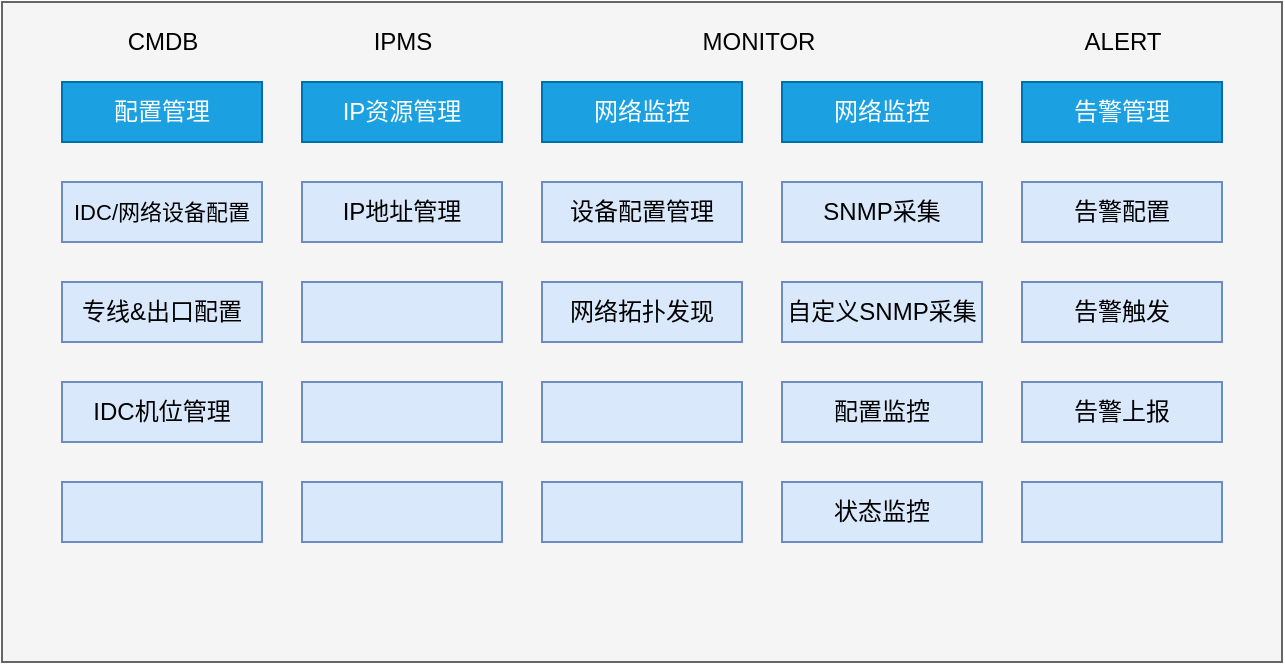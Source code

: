 <mxfile version="13.6.4" type="github">
  <diagram name="Page-1" id="efa7a0a1-bf9b-a30e-e6df-94a7791c09e9">
    <mxGraphModel dx="988" dy="663" grid="1" gridSize="10" guides="1" tooltips="1" connect="1" arrows="1" fold="1" page="1" pageScale="1" pageWidth="826" pageHeight="1169" background="#ffffff" math="0" shadow="0">
      <root>
        <mxCell id="0" />
        <mxCell id="1" parent="0" />
        <mxCell id="uc-OmskmSnvwY2WYjZqT-125" value="" style="rounded=0;whiteSpace=wrap;html=1;fillColor=#f5f5f5;strokeColor=#666666;fontColor=#333333;" vertex="1" parent="1">
          <mxGeometry x="70" y="190" width="640" height="330" as="geometry" />
        </mxCell>
        <mxCell id="uc-OmskmSnvwY2WYjZqT-126" value="配置管理" style="rounded=0;whiteSpace=wrap;html=1;fillColor=#1ba1e2;strokeColor=#006EAF;fontColor=#ffffff;" vertex="1" parent="1">
          <mxGeometry x="100" y="230" width="100" height="30" as="geometry" />
        </mxCell>
        <mxCell id="uc-OmskmSnvwY2WYjZqT-127" value="&lt;font style=&quot;font-size: 11px&quot;&gt;IDC/网络设备配置&lt;/font&gt;" style="rounded=0;whiteSpace=wrap;html=1;fontSize=10;fillColor=#dae8fc;strokeColor=#6c8ebf;" vertex="1" parent="1">
          <mxGeometry x="100" y="280" width="100" height="30" as="geometry" />
        </mxCell>
        <mxCell id="uc-OmskmSnvwY2WYjZqT-128" value="专线&amp;amp;出口配置" style="rounded=0;whiteSpace=wrap;html=1;fillColor=#dae8fc;strokeColor=#6c8ebf;" vertex="1" parent="1">
          <mxGeometry x="100" y="330" width="100" height="30" as="geometry" />
        </mxCell>
        <mxCell id="uc-OmskmSnvwY2WYjZqT-129" value="IDC机位管理" style="rounded=0;whiteSpace=wrap;html=1;fillColor=#dae8fc;strokeColor=#6c8ebf;" vertex="1" parent="1">
          <mxGeometry x="100" y="380" width="100" height="30" as="geometry" />
        </mxCell>
        <mxCell id="uc-OmskmSnvwY2WYjZqT-130" value="" style="rounded=0;whiteSpace=wrap;html=1;fillColor=#dae8fc;strokeColor=#6c8ebf;" vertex="1" parent="1">
          <mxGeometry x="100" y="430" width="100" height="30" as="geometry" />
        </mxCell>
        <mxCell id="uc-OmskmSnvwY2WYjZqT-133" value="&lt;span&gt;网络监控&lt;/span&gt;" style="rounded=0;whiteSpace=wrap;html=1;fillColor=#1ba1e2;strokeColor=#006EAF;fontColor=#ffffff;" vertex="1" parent="1">
          <mxGeometry x="340" y="230" width="100" height="30" as="geometry" />
        </mxCell>
        <mxCell id="uc-OmskmSnvwY2WYjZqT-134" value="设备配置管理" style="rounded=0;whiteSpace=wrap;html=1;fillColor=#dae8fc;strokeColor=#6c8ebf;" vertex="1" parent="1">
          <mxGeometry x="340" y="280" width="100" height="30" as="geometry" />
        </mxCell>
        <mxCell id="uc-OmskmSnvwY2WYjZqT-135" value="网络拓扑发现" style="rounded=0;whiteSpace=wrap;html=1;fillColor=#dae8fc;strokeColor=#6c8ebf;" vertex="1" parent="1">
          <mxGeometry x="340" y="330" width="100" height="30" as="geometry" />
        </mxCell>
        <mxCell id="uc-OmskmSnvwY2WYjZqT-136" value="" style="rounded=0;whiteSpace=wrap;html=1;fillColor=#dae8fc;strokeColor=#6c8ebf;" vertex="1" parent="1">
          <mxGeometry x="340" y="380" width="100" height="30" as="geometry" />
        </mxCell>
        <mxCell id="uc-OmskmSnvwY2WYjZqT-137" value="" style="rounded=0;whiteSpace=wrap;html=1;fillColor=#dae8fc;strokeColor=#6c8ebf;" vertex="1" parent="1">
          <mxGeometry x="340" y="430" width="100" height="30" as="geometry" />
        </mxCell>
        <mxCell id="uc-OmskmSnvwY2WYjZqT-138" value="CMDB" style="text;html=1;resizable=0;autosize=1;align=center;verticalAlign=middle;points=[];fillColor=none;strokeColor=none;rounded=0;" vertex="1" parent="1">
          <mxGeometry x="125" y="200" width="50" height="20" as="geometry" />
        </mxCell>
        <mxCell id="uc-OmskmSnvwY2WYjZqT-140" value="网络监控" style="rounded=0;whiteSpace=wrap;html=1;fillColor=#1ba1e2;strokeColor=#006EAF;fontColor=#ffffff;" vertex="1" parent="1">
          <mxGeometry x="460" y="230" width="100" height="30" as="geometry" />
        </mxCell>
        <mxCell id="uc-OmskmSnvwY2WYjZqT-141" value="&lt;span&gt;SNMP采集&lt;/span&gt;" style="rounded=0;whiteSpace=wrap;html=1;fillColor=#dae8fc;strokeColor=#6c8ebf;" vertex="1" parent="1">
          <mxGeometry x="460" y="280" width="100" height="30" as="geometry" />
        </mxCell>
        <mxCell id="uc-OmskmSnvwY2WYjZqT-142" value="&lt;span&gt;自定义SNMP采集&lt;/span&gt;" style="rounded=0;whiteSpace=wrap;html=1;fillColor=#dae8fc;strokeColor=#6c8ebf;" vertex="1" parent="1">
          <mxGeometry x="460" y="330" width="100" height="30" as="geometry" />
        </mxCell>
        <mxCell id="uc-OmskmSnvwY2WYjZqT-143" value="配置监控" style="rounded=0;whiteSpace=wrap;html=1;fillColor=#dae8fc;strokeColor=#6c8ebf;" vertex="1" parent="1">
          <mxGeometry x="460" y="380" width="100" height="30" as="geometry" />
        </mxCell>
        <mxCell id="uc-OmskmSnvwY2WYjZqT-144" value="状态监控" style="rounded=0;whiteSpace=wrap;html=1;fillColor=#dae8fc;strokeColor=#6c8ebf;" vertex="1" parent="1">
          <mxGeometry x="460" y="430" width="100" height="30" as="geometry" />
        </mxCell>
        <mxCell id="uc-OmskmSnvwY2WYjZqT-145" value="MONITOR" style="text;html=1;resizable=0;autosize=1;align=center;verticalAlign=middle;points=[];fillColor=none;strokeColor=none;rounded=0;" vertex="1" parent="1">
          <mxGeometry x="413" y="200" width="70" height="20" as="geometry" />
        </mxCell>
        <mxCell id="uc-OmskmSnvwY2WYjZqT-146" value="告警管理" style="rounded=0;whiteSpace=wrap;html=1;fillColor=#1ba1e2;strokeColor=#006EAF;fontColor=#ffffff;" vertex="1" parent="1">
          <mxGeometry x="580" y="230" width="100" height="30" as="geometry" />
        </mxCell>
        <mxCell id="uc-OmskmSnvwY2WYjZqT-147" value="告警配置" style="rounded=0;whiteSpace=wrap;html=1;fillColor=#dae8fc;strokeColor=#6c8ebf;" vertex="1" parent="1">
          <mxGeometry x="580" y="280" width="100" height="30" as="geometry" />
        </mxCell>
        <mxCell id="uc-OmskmSnvwY2WYjZqT-148" value="告警触发" style="rounded=0;whiteSpace=wrap;html=1;fillColor=#dae8fc;strokeColor=#6c8ebf;" vertex="1" parent="1">
          <mxGeometry x="580" y="330" width="100" height="30" as="geometry" />
        </mxCell>
        <mxCell id="uc-OmskmSnvwY2WYjZqT-149" value="告警上报" style="rounded=0;whiteSpace=wrap;html=1;fillColor=#dae8fc;strokeColor=#6c8ebf;" vertex="1" parent="1">
          <mxGeometry x="580" y="380" width="100" height="30" as="geometry" />
        </mxCell>
        <mxCell id="uc-OmskmSnvwY2WYjZqT-150" value="" style="rounded=0;whiteSpace=wrap;html=1;fillColor=#dae8fc;strokeColor=#6c8ebf;" vertex="1" parent="1">
          <mxGeometry x="580" y="430" width="100" height="30" as="geometry" />
        </mxCell>
        <mxCell id="uc-OmskmSnvwY2WYjZqT-151" value="ALERT" style="text;html=1;resizable=0;autosize=1;align=center;verticalAlign=middle;points=[];fillColor=none;strokeColor=none;rounded=0;" vertex="1" parent="1">
          <mxGeometry x="605" y="200" width="50" height="20" as="geometry" />
        </mxCell>
        <mxCell id="uc-OmskmSnvwY2WYjZqT-152" value="IP资源管理" style="rounded=0;whiteSpace=wrap;html=1;fillColor=#1ba1e2;strokeColor=#006EAF;fontColor=#ffffff;" vertex="1" parent="1">
          <mxGeometry x="220" y="230" width="100" height="30" as="geometry" />
        </mxCell>
        <mxCell id="uc-OmskmSnvwY2WYjZqT-153" value="IP地址管理" style="rounded=0;whiteSpace=wrap;html=1;fillColor=#dae8fc;strokeColor=#6c8ebf;" vertex="1" parent="1">
          <mxGeometry x="220" y="280" width="100" height="30" as="geometry" />
        </mxCell>
        <mxCell id="uc-OmskmSnvwY2WYjZqT-154" value="" style="rounded=0;whiteSpace=wrap;html=1;fillColor=#dae8fc;strokeColor=#6c8ebf;" vertex="1" parent="1">
          <mxGeometry x="220" y="330" width="100" height="30" as="geometry" />
        </mxCell>
        <mxCell id="uc-OmskmSnvwY2WYjZqT-155" value="" style="rounded=0;whiteSpace=wrap;html=1;fillColor=#dae8fc;strokeColor=#6c8ebf;" vertex="1" parent="1">
          <mxGeometry x="220" y="380" width="100" height="30" as="geometry" />
        </mxCell>
        <mxCell id="uc-OmskmSnvwY2WYjZqT-156" value="" style="rounded=0;whiteSpace=wrap;html=1;fillColor=#dae8fc;strokeColor=#6c8ebf;" vertex="1" parent="1">
          <mxGeometry x="220" y="430" width="100" height="30" as="geometry" />
        </mxCell>
        <mxCell id="uc-OmskmSnvwY2WYjZqT-157" value="IPMS" style="text;html=1;resizable=0;autosize=1;align=center;verticalAlign=middle;points=[];fillColor=none;strokeColor=none;rounded=0;" vertex="1" parent="1">
          <mxGeometry x="250" y="200" width="40" height="20" as="geometry" />
        </mxCell>
      </root>
    </mxGraphModel>
  </diagram>
</mxfile>
